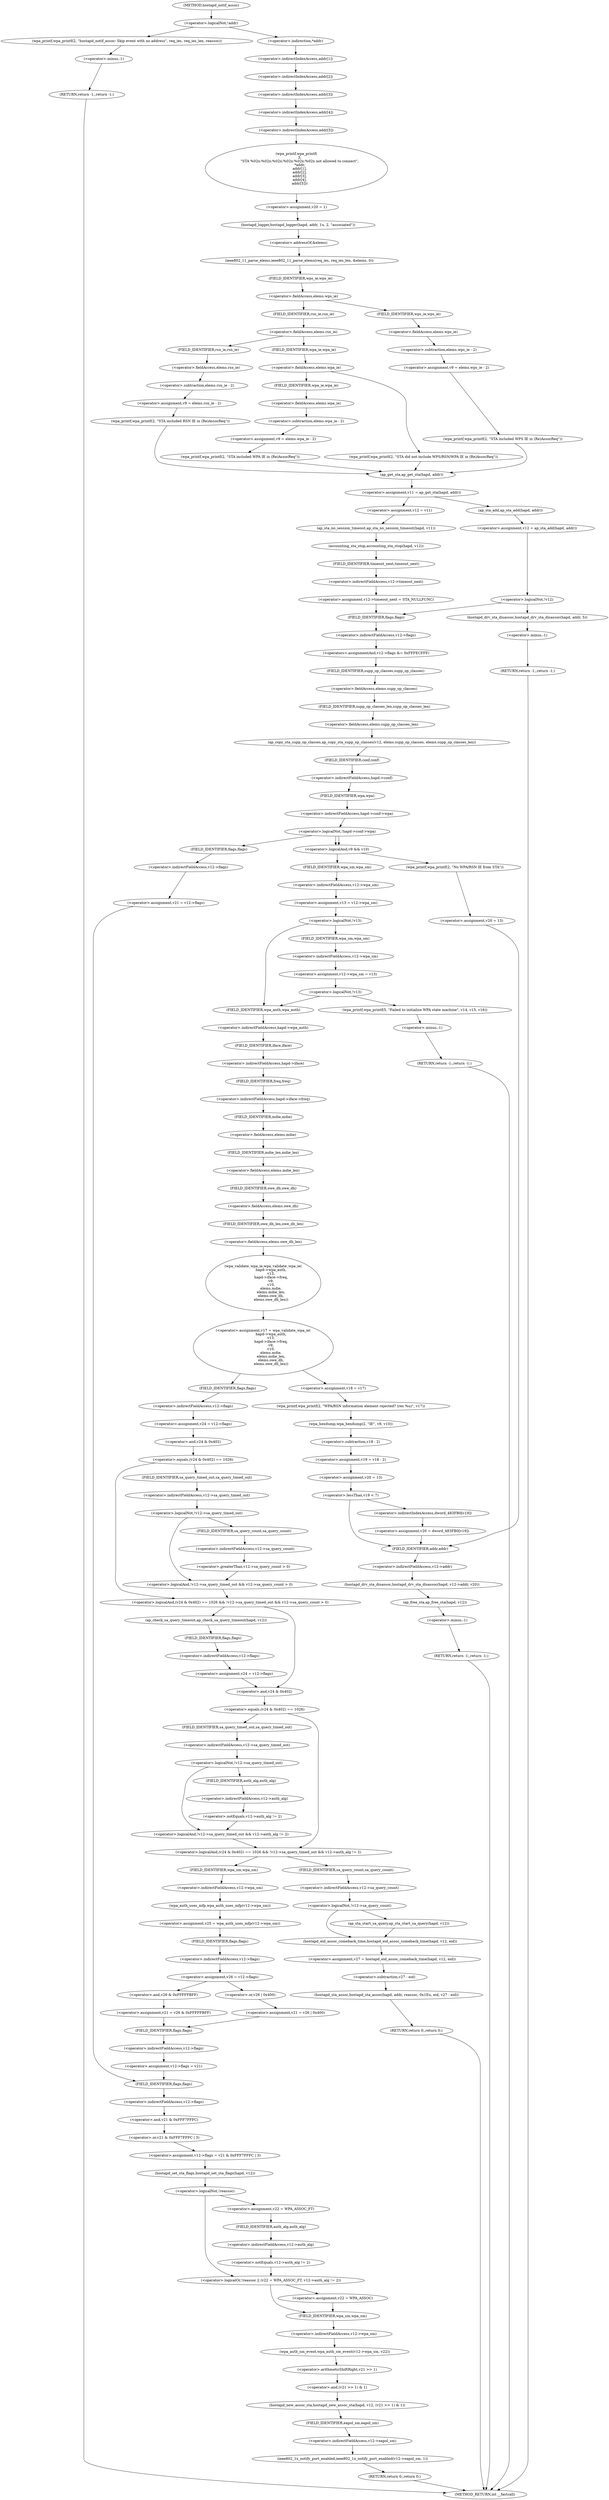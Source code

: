digraph hostapd_notif_assoc {  
"1000149" [label = "(<operator>.logicalNot,!addr)" ]
"1000152" [label = "(wpa_printf,wpa_printf(2, \"hostapd_notif_assoc: Skip event with no address\", req_ies, req_ies_len, reassoc))" ]
"1000158" [label = "(RETURN,return -1;,return -1;)" ]
"1000159" [label = "(<operator>.minus,-1)" ]
"1000163" [label = "(wpa_printf,wpa_printf(\n      3,\n      \"STA %02x:%02x:%02x:%02x:%02x:%02x not allowed to connect\",\n      *addr,\n      addr[1],\n      addr[2],\n      addr[3],\n      addr[4],\n      addr[5]))" ]
"1000166" [label = "(<operator>.indirection,*addr)" ]
"1000168" [label = "(<operator>.indirectIndexAccess,addr[1])" ]
"1000171" [label = "(<operator>.indirectIndexAccess,addr[2])" ]
"1000174" [label = "(<operator>.indirectIndexAccess,addr[3])" ]
"1000177" [label = "(<operator>.indirectIndexAccess,addr[4])" ]
"1000180" [label = "(<operator>.indirectIndexAccess,addr[5])" ]
"1000183" [label = "(<operator>.assignment,v20 = 1)" ]
"1000186" [label = "(hostapd_logger,hostapd_logger(hapd, addr, 1u, 2, \"associated\"))" ]
"1000192" [label = "(ieee802_11_parse_elems,ieee802_11_parse_elems(req_ies, req_ies_len, &elems, 0))" ]
"1000195" [label = "(<operator>.addressOf,&elems)" ]
"1000199" [label = "(<operator>.fieldAccess,elems.wps_ie)" ]
"1000201" [label = "(FIELD_IDENTIFIER,wps_ie,wps_ie)" ]
"1000203" [label = "(<operator>.assignment,v9 = elems.wps_ie - 2)" ]
"1000205" [label = "(<operator>.subtraction,elems.wps_ie - 2)" ]
"1000206" [label = "(<operator>.fieldAccess,elems.wps_ie)" ]
"1000208" [label = "(FIELD_IDENTIFIER,wps_ie,wps_ie)" ]
"1000211" [label = "(wpa_printf,wpa_printf(2, \"STA included WPS IE in (Re)AssocReq\"))" ]
"1000216" [label = "(<operator>.fieldAccess,elems.rsn_ie)" ]
"1000218" [label = "(FIELD_IDENTIFIER,rsn_ie,rsn_ie)" ]
"1000220" [label = "(<operator>.assignment,v9 = elems.rsn_ie - 2)" ]
"1000222" [label = "(<operator>.subtraction,elems.rsn_ie - 2)" ]
"1000223" [label = "(<operator>.fieldAccess,elems.rsn_ie)" ]
"1000225" [label = "(FIELD_IDENTIFIER,rsn_ie,rsn_ie)" ]
"1000228" [label = "(wpa_printf,wpa_printf(2, \"STA included RSN IE in (Re)AssocReq\"))" ]
"1000233" [label = "(<operator>.fieldAccess,elems.wpa_ie)" ]
"1000235" [label = "(FIELD_IDENTIFIER,wpa_ie,wpa_ie)" ]
"1000237" [label = "(<operator>.assignment,v9 = elems.wpa_ie - 2)" ]
"1000239" [label = "(<operator>.subtraction,elems.wpa_ie - 2)" ]
"1000240" [label = "(<operator>.fieldAccess,elems.wpa_ie)" ]
"1000242" [label = "(FIELD_IDENTIFIER,wpa_ie,wpa_ie)" ]
"1000245" [label = "(wpa_printf,wpa_printf(2, \"STA included WPA IE in (Re)AssocReq\"))" ]
"1000252" [label = "(wpa_printf,wpa_printf(2, \"STA did not include WPS/RSN/WPA IE in (Re)AssocReq\"))" ]
"1000255" [label = "(<operator>.assignment,v11 = ap_get_sta(hapd, addr))" ]
"1000257" [label = "(ap_get_sta,ap_get_sta(hapd, addr))" ]
"1000263" [label = "(<operator>.assignment,v12 = v11)" ]
"1000266" [label = "(ap_sta_no_session_timeout,ap_sta_no_session_timeout(hapd, v11))" ]
"1000269" [label = "(accounting_sta_stop,accounting_sta_stop(hapd, v12))" ]
"1000272" [label = "(<operator>.assignment,v12->timeout_next = STA_NULLFUNC)" ]
"1000273" [label = "(<operator>.indirectFieldAccess,v12->timeout_next)" ]
"1000275" [label = "(FIELD_IDENTIFIER,timeout_next,timeout_next)" ]
"1000279" [label = "(<operator>.assignment,v12 = ap_sta_add(hapd, addr))" ]
"1000281" [label = "(ap_sta_add,ap_sta_add(hapd, addr))" ]
"1000285" [label = "(<operator>.logicalNot,!v12)" ]
"1000288" [label = "(hostapd_drv_sta_disassoc,hostapd_drv_sta_disassoc(hapd, addr, 5))" ]
"1000292" [label = "(RETURN,return -1;,return -1;)" ]
"1000293" [label = "(<operator>.minus,-1)" ]
"1000295" [label = "(<operators>.assignmentAnd,v12->flags &= 0xFFFECFFF)" ]
"1000296" [label = "(<operator>.indirectFieldAccess,v12->flags)" ]
"1000298" [label = "(FIELD_IDENTIFIER,flags,flags)" ]
"1000301" [label = "(ap_copy_sta_supp_op_classes,ap_copy_sta_supp_op_classes(v12, elems.supp_op_classes, elems.supp_op_classes_len))" ]
"1000303" [label = "(<operator>.fieldAccess,elems.supp_op_classes)" ]
"1000305" [label = "(FIELD_IDENTIFIER,supp_op_classes,supp_op_classes)" ]
"1000306" [label = "(<operator>.fieldAccess,elems.supp_op_classes_len)" ]
"1000308" [label = "(FIELD_IDENTIFIER,supp_op_classes_len,supp_op_classes_len)" ]
"1000310" [label = "(<operator>.logicalNot,!hapd->conf->wpa)" ]
"1000311" [label = "(<operator>.indirectFieldAccess,hapd->conf->wpa)" ]
"1000312" [label = "(<operator>.indirectFieldAccess,hapd->conf)" ]
"1000314" [label = "(FIELD_IDENTIFIER,conf,conf)" ]
"1000315" [label = "(FIELD_IDENTIFIER,wpa,wpa)" ]
"1000317" [label = "(<operator>.assignment,v21 = v12->flags)" ]
"1000319" [label = "(<operator>.indirectFieldAccess,v12->flags)" ]
"1000321" [label = "(FIELD_IDENTIFIER,flags,flags)" ]
"1000324" [label = "(<operator>.logicalAnd,v9 && v10)" ]
"1000328" [label = "(<operator>.assignment,v13 = v12->wpa_sm)" ]
"1000330" [label = "(<operator>.indirectFieldAccess,v12->wpa_sm)" ]
"1000332" [label = "(FIELD_IDENTIFIER,wpa_sm,wpa_sm)" ]
"1000334" [label = "(<operator>.logicalNot,!v13)" ]
"1000337" [label = "(<operator>.assignment,v12->wpa_sm = v13)" ]
"1000338" [label = "(<operator>.indirectFieldAccess,v12->wpa_sm)" ]
"1000340" [label = "(FIELD_IDENTIFIER,wpa_sm,wpa_sm)" ]
"1000343" [label = "(<operator>.logicalNot,!v13)" ]
"1000346" [label = "(wpa_printf,wpa_printf(5, \"Failed to initialize WPA state machine\", v14, v15, v16))" ]
"1000352" [label = "(RETURN,return -1;,return -1;)" ]
"1000353" [label = "(<operator>.minus,-1)" ]
"1000355" [label = "(<operator>.assignment,v17 = wpa_validate_wpa_ie(\n              hapd->wpa_auth,\n              v13,\n              hapd->iface->freq,\n              v9,\n              v10,\n              elems.mdie,\n              elems.mdie_len,\n              elems.owe_dh,\n              elems.owe_dh_len))" ]
"1000357" [label = "(wpa_validate_wpa_ie,wpa_validate_wpa_ie(\n              hapd->wpa_auth,\n              v13,\n              hapd->iface->freq,\n              v9,\n              v10,\n              elems.mdie,\n              elems.mdie_len,\n              elems.owe_dh,\n              elems.owe_dh_len))" ]
"1000358" [label = "(<operator>.indirectFieldAccess,hapd->wpa_auth)" ]
"1000360" [label = "(FIELD_IDENTIFIER,wpa_auth,wpa_auth)" ]
"1000362" [label = "(<operator>.indirectFieldAccess,hapd->iface->freq)" ]
"1000363" [label = "(<operator>.indirectFieldAccess,hapd->iface)" ]
"1000365" [label = "(FIELD_IDENTIFIER,iface,iface)" ]
"1000366" [label = "(FIELD_IDENTIFIER,freq,freq)" ]
"1000369" [label = "(<operator>.fieldAccess,elems.mdie)" ]
"1000371" [label = "(FIELD_IDENTIFIER,mdie,mdie)" ]
"1000372" [label = "(<operator>.fieldAccess,elems.mdie_len)" ]
"1000374" [label = "(FIELD_IDENTIFIER,mdie_len,mdie_len)" ]
"1000375" [label = "(<operator>.fieldAccess,elems.owe_dh)" ]
"1000377" [label = "(FIELD_IDENTIFIER,owe_dh,owe_dh)" ]
"1000378" [label = "(<operator>.fieldAccess,elems.owe_dh_len)" ]
"1000380" [label = "(FIELD_IDENTIFIER,owe_dh_len,owe_dh_len)" ]
"1000384" [label = "(<operator>.assignment,v18 = v17)" ]
"1000387" [label = "(wpa_printf,wpa_printf(2, \"WPA/RSN information element rejected? (res %u)\", v17))" ]
"1000391" [label = "(wpa_hexdump,wpa_hexdump(2, \"IE\", v9, v10))" ]
"1000396" [label = "(<operator>.assignment,v19 = v18 - 2)" ]
"1000398" [label = "(<operator>.subtraction,v18 - 2)" ]
"1000401" [label = "(<operator>.assignment,v20 = 13)" ]
"1000405" [label = "(<operator>.lessThan,v19 < 7)" ]
"1000408" [label = "(<operator>.assignment,v20 = dword_483FB0[v19])" ]
"1000410" [label = "(<operator>.indirectIndexAccess,dword_483FB0[v19])" ]
"1000414" [label = "(<operator>.assignment,v24 = v12->flags)" ]
"1000416" [label = "(<operator>.indirectFieldAccess,v12->flags)" ]
"1000418" [label = "(FIELD_IDENTIFIER,flags,flags)" ]
"1000420" [label = "(<operator>.logicalAnd,(v24 & 0x402) == 1026 && !v12->sa_query_timed_out && v12->sa_query_count > 0)" ]
"1000421" [label = "(<operator>.equals,(v24 & 0x402) == 1026)" ]
"1000422" [label = "(<operator>.and,v24 & 0x402)" ]
"1000426" [label = "(<operator>.logicalAnd,!v12->sa_query_timed_out && v12->sa_query_count > 0)" ]
"1000427" [label = "(<operator>.logicalNot,!v12->sa_query_timed_out)" ]
"1000428" [label = "(<operator>.indirectFieldAccess,v12->sa_query_timed_out)" ]
"1000430" [label = "(FIELD_IDENTIFIER,sa_query_timed_out,sa_query_timed_out)" ]
"1000431" [label = "(<operator>.greaterThan,v12->sa_query_count > 0)" ]
"1000432" [label = "(<operator>.indirectFieldAccess,v12->sa_query_count)" ]
"1000434" [label = "(FIELD_IDENTIFIER,sa_query_count,sa_query_count)" ]
"1000437" [label = "(ap_check_sa_query_timeout,ap_check_sa_query_timeout(hapd, v12))" ]
"1000440" [label = "(<operator>.assignment,v24 = v12->flags)" ]
"1000442" [label = "(<operator>.indirectFieldAccess,v12->flags)" ]
"1000444" [label = "(FIELD_IDENTIFIER,flags,flags)" ]
"1000446" [label = "(<operator>.logicalAnd,(v24 & 0x402) == 1026 && !v12->sa_query_timed_out && v12->auth_alg != 2)" ]
"1000447" [label = "(<operator>.equals,(v24 & 0x402) == 1026)" ]
"1000448" [label = "(<operator>.and,v24 & 0x402)" ]
"1000452" [label = "(<operator>.logicalAnd,!v12->sa_query_timed_out && v12->auth_alg != 2)" ]
"1000453" [label = "(<operator>.logicalNot,!v12->sa_query_timed_out)" ]
"1000454" [label = "(<operator>.indirectFieldAccess,v12->sa_query_timed_out)" ]
"1000456" [label = "(FIELD_IDENTIFIER,sa_query_timed_out,sa_query_timed_out)" ]
"1000457" [label = "(<operator>.notEquals,v12->auth_alg != 2)" ]
"1000458" [label = "(<operator>.indirectFieldAccess,v12->auth_alg)" ]
"1000460" [label = "(FIELD_IDENTIFIER,auth_alg,auth_alg)" ]
"1000464" [label = "(<operator>.logicalNot,!v12->sa_query_count)" ]
"1000465" [label = "(<operator>.indirectFieldAccess,v12->sa_query_count)" ]
"1000467" [label = "(FIELD_IDENTIFIER,sa_query_count,sa_query_count)" ]
"1000468" [label = "(ap_sta_start_sa_query,ap_sta_start_sa_query(hapd, v12))" ]
"1000471" [label = "(<operator>.assignment,v27 = hostapd_eid_assoc_comeback_time(hapd, v12, eid))" ]
"1000473" [label = "(hostapd_eid_assoc_comeback_time,hostapd_eid_assoc_comeback_time(hapd, v12, eid))" ]
"1000477" [label = "(hostapd_sta_assoc,hostapd_sta_assoc(hapd, addr, reassoc, 0x1Eu, eid, v27 - eid))" ]
"1000483" [label = "(<operator>.subtraction,v27 - eid)" ]
"1000486" [label = "(RETURN,return 0;,return 0;)" ]
"1000488" [label = "(<operator>.assignment,v25 = wpa_auth_uses_mfp(v12->wpa_sm))" ]
"1000490" [label = "(wpa_auth_uses_mfp,wpa_auth_uses_mfp(v12->wpa_sm))" ]
"1000491" [label = "(<operator>.indirectFieldAccess,v12->wpa_sm)" ]
"1000493" [label = "(FIELD_IDENTIFIER,wpa_sm,wpa_sm)" ]
"1000494" [label = "(<operator>.assignment,v26 = v12->flags)" ]
"1000496" [label = "(<operator>.indirectFieldAccess,v12->flags)" ]
"1000498" [label = "(FIELD_IDENTIFIER,flags,flags)" ]
"1000501" [label = "(<operator>.assignment,v21 = v26 | 0x400)" ]
"1000503" [label = "(<operator>.or,v26 | 0x400)" ]
"1000507" [label = "(<operator>.assignment,v21 = v26 & 0xFFFFFBFF)" ]
"1000509" [label = "(<operator>.and,v26 & 0xFFFFFBFF)" ]
"1000512" [label = "(<operator>.assignment,v12->flags = v21)" ]
"1000513" [label = "(<operator>.indirectFieldAccess,v12->flags)" ]
"1000515" [label = "(FIELD_IDENTIFIER,flags,flags)" ]
"1000518" [label = "(<operator>.assignment,v12->flags = v21 & 0xFFF7FFFC | 3)" ]
"1000519" [label = "(<operator>.indirectFieldAccess,v12->flags)" ]
"1000521" [label = "(FIELD_IDENTIFIER,flags,flags)" ]
"1000522" [label = "(<operator>.or,v21 & 0xFFF7FFFC | 3)" ]
"1000523" [label = "(<operator>.and,v21 & 0xFFF7FFFC)" ]
"1000527" [label = "(hostapd_set_sta_flags,hostapd_set_sta_flags(hapd, v12))" ]
"1000531" [label = "(<operator>.logicalOr,!reassoc || (v22 = WPA_ASSOC_FT, v12->auth_alg != 2))" ]
"1000532" [label = "(<operator>.logicalNot,!reassoc)" ]
"1000535" [label = "(<operator>.assignment,v22 = WPA_ASSOC_FT)" ]
"1000538" [label = "(<operator>.notEquals,v12->auth_alg != 2)" ]
"1000539" [label = "(<operator>.indirectFieldAccess,v12->auth_alg)" ]
"1000541" [label = "(FIELD_IDENTIFIER,auth_alg,auth_alg)" ]
"1000543" [label = "(<operator>.assignment,v22 = WPA_ASSOC)" ]
"1000546" [label = "(wpa_auth_sm_event,wpa_auth_sm_event(v12->wpa_sm, v22))" ]
"1000547" [label = "(<operator>.indirectFieldAccess,v12->wpa_sm)" ]
"1000549" [label = "(FIELD_IDENTIFIER,wpa_sm,wpa_sm)" ]
"1000551" [label = "(hostapd_new_assoc_sta,hostapd_new_assoc_sta(hapd, v12, (v21 >> 1) & 1))" ]
"1000554" [label = "(<operator>.and,(v21 >> 1) & 1)" ]
"1000555" [label = "(<operator>.arithmeticShiftRight,v21 >> 1)" ]
"1000559" [label = "(ieee802_1x_notify_port_enabled,ieee802_1x_notify_port_enabled(v12->eapol_sm, 1))" ]
"1000560" [label = "(<operator>.indirectFieldAccess,v12->eapol_sm)" ]
"1000562" [label = "(FIELD_IDENTIFIER,eapol_sm,eapol_sm)" ]
"1000564" [label = "(RETURN,return 0;,return 0;)" ]
"1000566" [label = "(wpa_printf,wpa_printf(2, \"No WPA/RSN IE from STA\"))" ]
"1000569" [label = "(<operator>.assignment,v20 = 13)" ]
"1000573" [label = "(hostapd_drv_sta_disassoc,hostapd_drv_sta_disassoc(hapd, v12->addr, v20))" ]
"1000575" [label = "(<operator>.indirectFieldAccess,v12->addr)" ]
"1000577" [label = "(FIELD_IDENTIFIER,addr,addr)" ]
"1000579" [label = "(ap_free_sta,ap_free_sta(hapd, v12))" ]
"1000582" [label = "(RETURN,return -1;,return -1;)" ]
"1000583" [label = "(<operator>.minus,-1)" ]
"1000121" [label = "(METHOD,hostapd_notif_assoc)" ]
"1000585" [label = "(METHOD_RETURN,int __fastcall)" ]
  "1000149" -> "1000152" 
  "1000149" -> "1000166" 
  "1000152" -> "1000159" 
  "1000158" -> "1000585" 
  "1000159" -> "1000158" 
  "1000163" -> "1000183" 
  "1000166" -> "1000168" 
  "1000168" -> "1000171" 
  "1000171" -> "1000174" 
  "1000174" -> "1000177" 
  "1000177" -> "1000180" 
  "1000180" -> "1000163" 
  "1000183" -> "1000186" 
  "1000186" -> "1000195" 
  "1000192" -> "1000201" 
  "1000195" -> "1000192" 
  "1000199" -> "1000208" 
  "1000199" -> "1000218" 
  "1000201" -> "1000199" 
  "1000203" -> "1000211" 
  "1000205" -> "1000203" 
  "1000206" -> "1000205" 
  "1000208" -> "1000206" 
  "1000211" -> "1000257" 
  "1000216" -> "1000225" 
  "1000216" -> "1000235" 
  "1000218" -> "1000216" 
  "1000220" -> "1000228" 
  "1000222" -> "1000220" 
  "1000223" -> "1000222" 
  "1000225" -> "1000223" 
  "1000228" -> "1000257" 
  "1000233" -> "1000242" 
  "1000233" -> "1000252" 
  "1000235" -> "1000233" 
  "1000237" -> "1000245" 
  "1000239" -> "1000237" 
  "1000240" -> "1000239" 
  "1000242" -> "1000240" 
  "1000245" -> "1000257" 
  "1000252" -> "1000257" 
  "1000255" -> "1000263" 
  "1000255" -> "1000281" 
  "1000257" -> "1000255" 
  "1000263" -> "1000266" 
  "1000266" -> "1000269" 
  "1000269" -> "1000275" 
  "1000272" -> "1000298" 
  "1000273" -> "1000272" 
  "1000275" -> "1000273" 
  "1000279" -> "1000285" 
  "1000281" -> "1000279" 
  "1000285" -> "1000288" 
  "1000285" -> "1000298" 
  "1000288" -> "1000293" 
  "1000292" -> "1000585" 
  "1000293" -> "1000292" 
  "1000295" -> "1000305" 
  "1000296" -> "1000295" 
  "1000298" -> "1000296" 
  "1000301" -> "1000314" 
  "1000303" -> "1000308" 
  "1000305" -> "1000303" 
  "1000306" -> "1000301" 
  "1000308" -> "1000306" 
  "1000310" -> "1000321" 
  "1000310" -> "1000324" 
  "1000310" -> "1000324" 
  "1000311" -> "1000310" 
  "1000312" -> "1000315" 
  "1000314" -> "1000312" 
  "1000315" -> "1000311" 
  "1000317" -> "1000521" 
  "1000319" -> "1000317" 
  "1000321" -> "1000319" 
  "1000324" -> "1000332" 
  "1000324" -> "1000566" 
  "1000328" -> "1000334" 
  "1000330" -> "1000328" 
  "1000332" -> "1000330" 
  "1000334" -> "1000340" 
  "1000334" -> "1000360" 
  "1000337" -> "1000343" 
  "1000338" -> "1000337" 
  "1000340" -> "1000338" 
  "1000343" -> "1000346" 
  "1000343" -> "1000360" 
  "1000346" -> "1000353" 
  "1000352" -> "1000585" 
  "1000353" -> "1000352" 
  "1000355" -> "1000384" 
  "1000355" -> "1000418" 
  "1000357" -> "1000355" 
  "1000358" -> "1000365" 
  "1000360" -> "1000358" 
  "1000362" -> "1000371" 
  "1000363" -> "1000366" 
  "1000365" -> "1000363" 
  "1000366" -> "1000362" 
  "1000369" -> "1000374" 
  "1000371" -> "1000369" 
  "1000372" -> "1000377" 
  "1000374" -> "1000372" 
  "1000375" -> "1000380" 
  "1000377" -> "1000375" 
  "1000378" -> "1000357" 
  "1000380" -> "1000378" 
  "1000384" -> "1000387" 
  "1000387" -> "1000391" 
  "1000391" -> "1000398" 
  "1000396" -> "1000401" 
  "1000398" -> "1000396" 
  "1000401" -> "1000405" 
  "1000405" -> "1000410" 
  "1000405" -> "1000577" 
  "1000408" -> "1000577" 
  "1000410" -> "1000408" 
  "1000414" -> "1000422" 
  "1000416" -> "1000414" 
  "1000418" -> "1000416" 
  "1000420" -> "1000437" 
  "1000420" -> "1000448" 
  "1000421" -> "1000420" 
  "1000421" -> "1000430" 
  "1000422" -> "1000421" 
  "1000426" -> "1000420" 
  "1000427" -> "1000426" 
  "1000427" -> "1000434" 
  "1000428" -> "1000427" 
  "1000430" -> "1000428" 
  "1000431" -> "1000426" 
  "1000432" -> "1000431" 
  "1000434" -> "1000432" 
  "1000437" -> "1000444" 
  "1000440" -> "1000448" 
  "1000442" -> "1000440" 
  "1000444" -> "1000442" 
  "1000446" -> "1000467" 
  "1000446" -> "1000493" 
  "1000447" -> "1000446" 
  "1000447" -> "1000456" 
  "1000448" -> "1000447" 
  "1000452" -> "1000446" 
  "1000453" -> "1000452" 
  "1000453" -> "1000460" 
  "1000454" -> "1000453" 
  "1000456" -> "1000454" 
  "1000457" -> "1000452" 
  "1000458" -> "1000457" 
  "1000460" -> "1000458" 
  "1000464" -> "1000468" 
  "1000464" -> "1000473" 
  "1000465" -> "1000464" 
  "1000467" -> "1000465" 
  "1000468" -> "1000473" 
  "1000471" -> "1000483" 
  "1000473" -> "1000471" 
  "1000477" -> "1000486" 
  "1000483" -> "1000477" 
  "1000486" -> "1000585" 
  "1000488" -> "1000498" 
  "1000490" -> "1000488" 
  "1000491" -> "1000490" 
  "1000493" -> "1000491" 
  "1000494" -> "1000503" 
  "1000494" -> "1000509" 
  "1000496" -> "1000494" 
  "1000498" -> "1000496" 
  "1000501" -> "1000515" 
  "1000503" -> "1000501" 
  "1000507" -> "1000515" 
  "1000509" -> "1000507" 
  "1000512" -> "1000521" 
  "1000513" -> "1000512" 
  "1000515" -> "1000513" 
  "1000518" -> "1000527" 
  "1000519" -> "1000523" 
  "1000521" -> "1000519" 
  "1000522" -> "1000518" 
  "1000523" -> "1000522" 
  "1000527" -> "1000532" 
  "1000531" -> "1000543" 
  "1000531" -> "1000549" 
  "1000532" -> "1000531" 
  "1000532" -> "1000535" 
  "1000535" -> "1000541" 
  "1000538" -> "1000531" 
  "1000539" -> "1000538" 
  "1000541" -> "1000539" 
  "1000543" -> "1000549" 
  "1000546" -> "1000555" 
  "1000547" -> "1000546" 
  "1000549" -> "1000547" 
  "1000551" -> "1000562" 
  "1000554" -> "1000551" 
  "1000555" -> "1000554" 
  "1000559" -> "1000564" 
  "1000560" -> "1000559" 
  "1000562" -> "1000560" 
  "1000564" -> "1000585" 
  "1000566" -> "1000569" 
  "1000569" -> "1000577" 
  "1000573" -> "1000579" 
  "1000575" -> "1000573" 
  "1000577" -> "1000575" 
  "1000579" -> "1000583" 
  "1000582" -> "1000585" 
  "1000583" -> "1000582" 
  "1000121" -> "1000149" 
}
